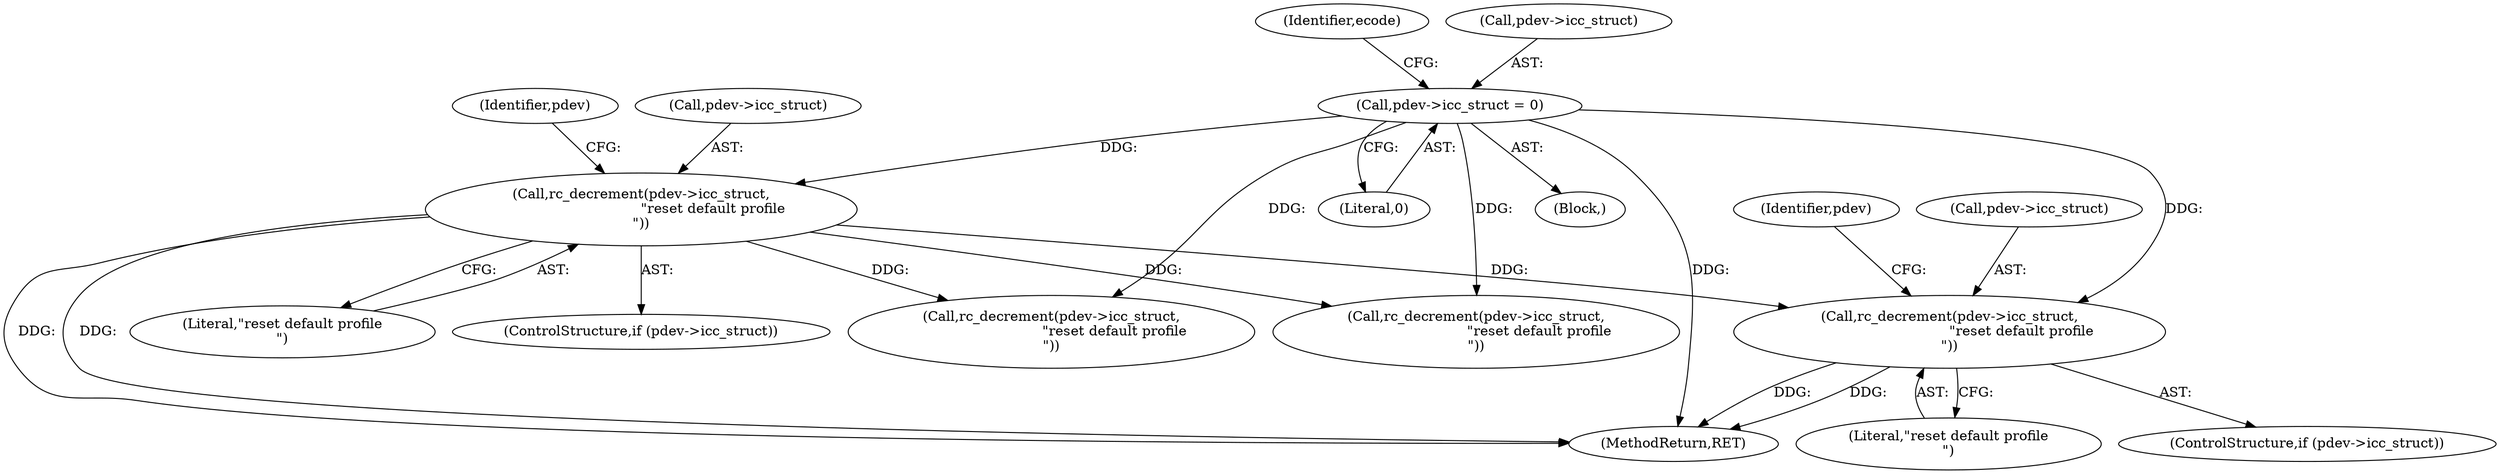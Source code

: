 digraph "0_ghostscript_c3476dde7743761a4e1d39a631716199b696b880@pointer" {
"1001168" [label="(Call,rc_decrement(pdev->icc_struct,\n                                 \"reset default profile\n\"))"];
"1000680" [label="(Call,pdev->icc_struct = 0)"];
"1001037" [label="(Call,rc_decrement(pdev->icc_struct,\n                                 \"reset default profile\n\"))"];
"1000687" [label="(Identifier,ecode)"];
"1000684" [label="(Literal,0)"];
"1001125" [label="(Call,rc_decrement(pdev->icc_struct,\n                             \"reset default profile\n\"))"];
"1001038" [label="(Call,pdev->icc_struct)"];
"1001172" [label="(Literal,\"reset default profile\n\")"];
"1001091" [label="(Call,rc_decrement(pdev->icc_struct,\n                             \"reset default profile\n\"))"];
"1000681" [label="(Call,pdev->icc_struct)"];
"1001164" [label="(ControlStructure,if (pdev->icc_struct))"];
"1001041" [label="(Literal,\"reset default profile\n\")"];
"1000680" [label="(Call,pdev->icc_struct = 0)"];
"1001551" [label="(MethodReturn,RET)"];
"1000671" [label="(Block,)"];
"1001168" [label="(Call,rc_decrement(pdev->icc_struct,\n                                 \"reset default profile\n\"))"];
"1001043" [label="(Identifier,pdev)"];
"1001174" [label="(Identifier,pdev)"];
"1001169" [label="(Call,pdev->icc_struct)"];
"1001037" [label="(Call,rc_decrement(pdev->icc_struct,\n                                 \"reset default profile\n\"))"];
"1001033" [label="(ControlStructure,if (pdev->icc_struct))"];
"1001168" -> "1001164"  [label="AST: "];
"1001168" -> "1001172"  [label="CFG: "];
"1001169" -> "1001168"  [label="AST: "];
"1001172" -> "1001168"  [label="AST: "];
"1001174" -> "1001168"  [label="CFG: "];
"1001168" -> "1001551"  [label="DDG: "];
"1001168" -> "1001551"  [label="DDG: "];
"1000680" -> "1001168"  [label="DDG: "];
"1001037" -> "1001168"  [label="DDG: "];
"1000680" -> "1000671"  [label="AST: "];
"1000680" -> "1000684"  [label="CFG: "];
"1000681" -> "1000680"  [label="AST: "];
"1000684" -> "1000680"  [label="AST: "];
"1000687" -> "1000680"  [label="CFG: "];
"1000680" -> "1001551"  [label="DDG: "];
"1000680" -> "1001037"  [label="DDG: "];
"1000680" -> "1001091"  [label="DDG: "];
"1000680" -> "1001125"  [label="DDG: "];
"1001037" -> "1001033"  [label="AST: "];
"1001037" -> "1001041"  [label="CFG: "];
"1001038" -> "1001037"  [label="AST: "];
"1001041" -> "1001037"  [label="AST: "];
"1001043" -> "1001037"  [label="CFG: "];
"1001037" -> "1001551"  [label="DDG: "];
"1001037" -> "1001551"  [label="DDG: "];
"1001037" -> "1001091"  [label="DDG: "];
"1001037" -> "1001125"  [label="DDG: "];
}
